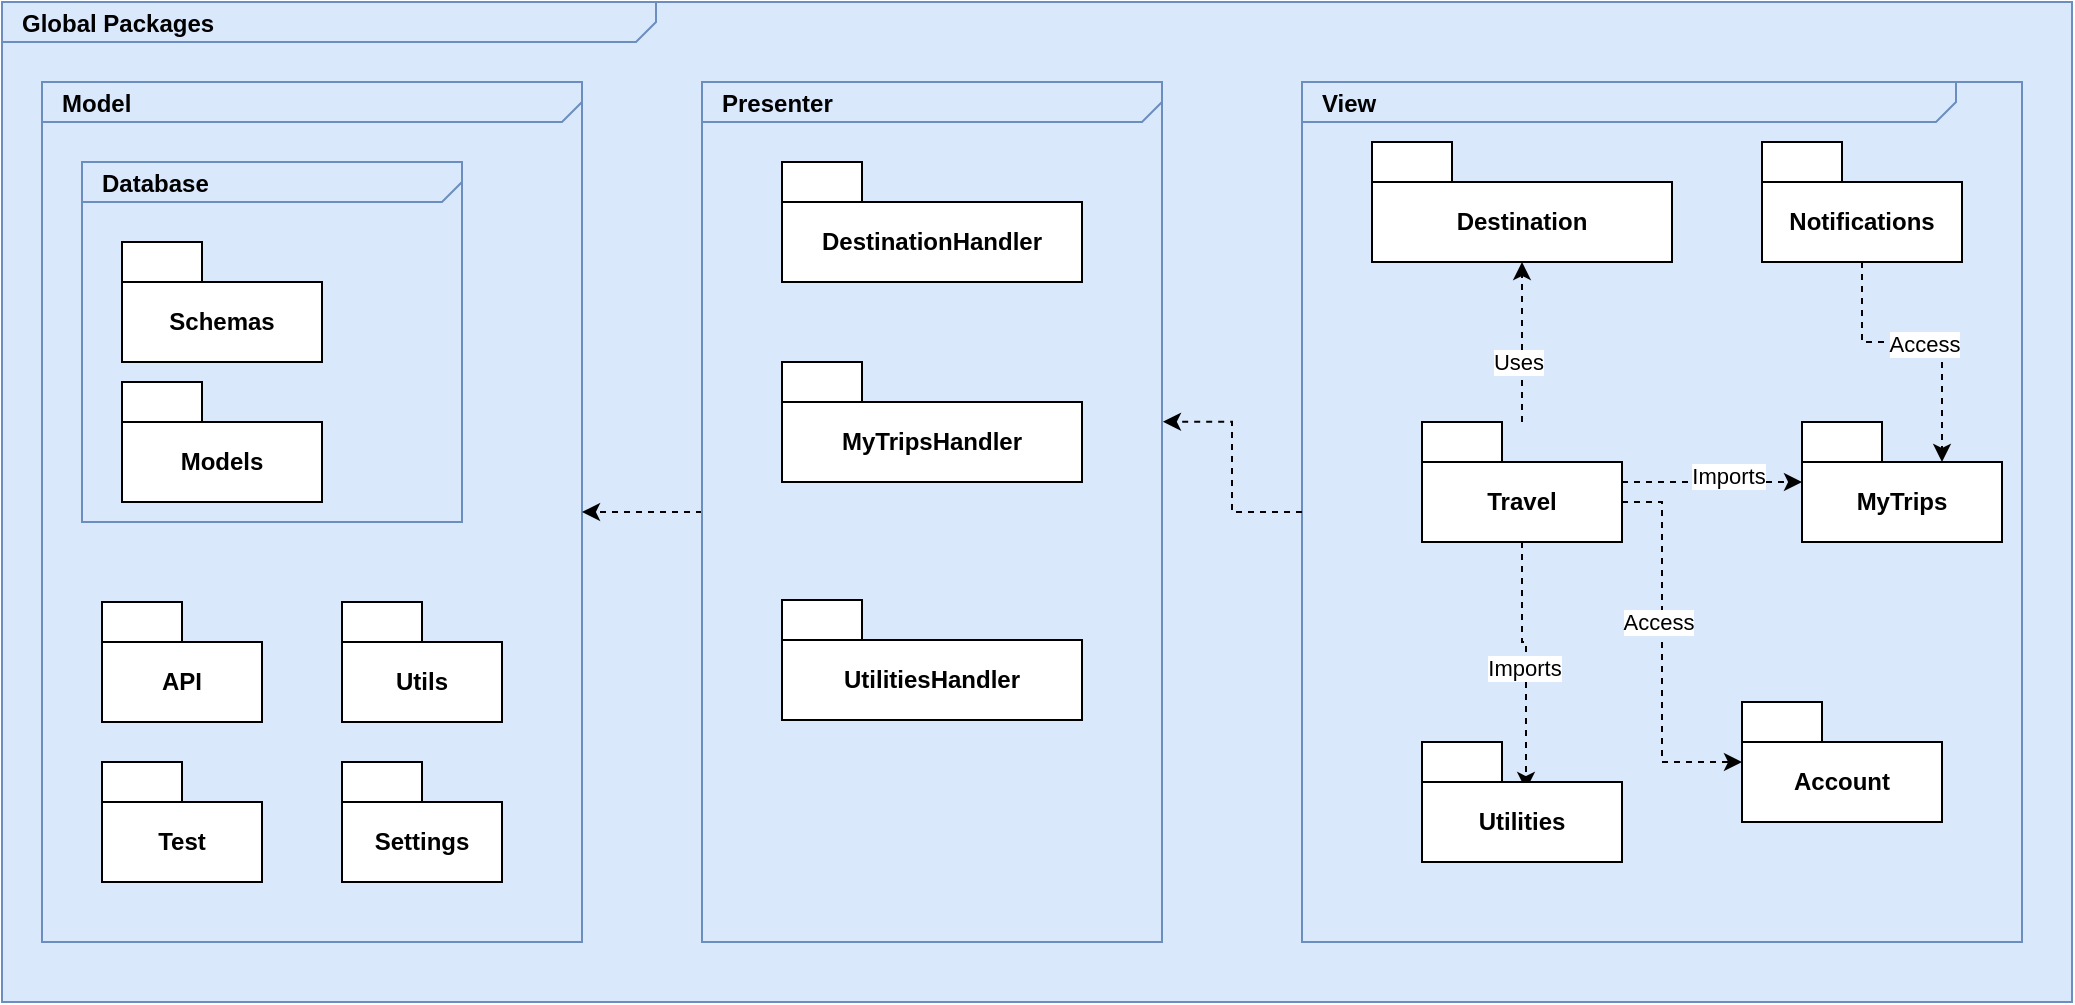 <mxfile version="26.0.14">
  <diagram name="Page-1" id="929967ad-93f9-6ef4-fab6-5d389245f69c">
    <mxGraphModel dx="1122" dy="752" grid="1" gridSize="10" guides="1" tooltips="1" connect="1" arrows="1" fold="1" page="1" pageScale="1.5" pageWidth="1169" pageHeight="826" background="none" math="0" shadow="0">
      <root>
        <mxCell id="0" style=";html=1;" />
        <mxCell id="1" style=";html=1;" parent="0" />
        <mxCell id="1672d66443f91eb5-1" value="&lt;p style=&quot;margin: 0px ; margin-top: 4px ; margin-left: 10px ; text-align: left&quot;&gt;&lt;b&gt;Global Packages&lt;/b&gt;&lt;/p&gt;" style="html=1;strokeWidth=1;shape=mxgraph.sysml.package;html=1;overflow=fill;whiteSpace=wrap;fillColor=#dae8fc;fontSize=12;align=center;labelX=327.64;strokeColor=#6c8ebf;" parent="1" vertex="1">
          <mxGeometry x="50" y="320" width="1035" height="500" as="geometry" />
        </mxCell>
        <mxCell id="a-KvQM7AsemI5AxW7bN--2" value="&lt;p style=&quot;margin: 0px ; margin-top: 4px ; margin-left: 10px ; text-align: left&quot;&gt;&lt;b&gt;View&lt;/b&gt;&lt;/p&gt;" style="html=1;strokeWidth=1;shape=mxgraph.sysml.package;html=1;overflow=fill;whiteSpace=wrap;fillColor=#dae8fc;fontSize=12;align=center;labelX=327.64;strokeColor=#6c8ebf;" vertex="1" parent="1">
          <mxGeometry x="700" y="360" width="360" height="430" as="geometry" />
        </mxCell>
        <mxCell id="rpGsWSdBKoxRbKyVbrdc-1" value="Destination" style="shape=folder;fontStyle=1;tabWidth=40;tabHeight=20;tabPosition=left;html=1;boundedLbl=1;whiteSpace=wrap;" parent="1" vertex="1">
          <mxGeometry x="735" y="390" width="150" height="60" as="geometry" />
        </mxCell>
        <mxCell id="BwXxmNjcSqASfWeSy7sL-2" style="edgeStyle=orthogonalEdgeStyle;shape=connector;rounded=0;orthogonalLoop=1;jettySize=auto;html=1;dashed=1;strokeColor=default;align=center;verticalAlign=middle;fontFamily=Helvetica;fontSize=11;fontColor=default;labelBackgroundColor=default;endArrow=classic;" parent="1" source="rpGsWSdBKoxRbKyVbrdc-2" target="BwXxmNjcSqASfWeSy7sL-1" edge="1">
          <mxGeometry relative="1" as="geometry" />
        </mxCell>
        <mxCell id="BwXxmNjcSqASfWeSy7sL-3" value="Imports" style="edgeLabel;html=1;align=center;verticalAlign=middle;resizable=0;points=[];fontFamily=Helvetica;fontSize=11;fontColor=default;labelBackgroundColor=default;" parent="BwXxmNjcSqASfWeSy7sL-2" vertex="1" connectable="0">
          <mxGeometry x="0.167" y="3" relative="1" as="geometry">
            <mxPoint as="offset" />
          </mxGeometry>
        </mxCell>
        <mxCell id="BwXxmNjcSqASfWeSy7sL-4" style="edgeStyle=orthogonalEdgeStyle;shape=connector;rounded=0;orthogonalLoop=1;jettySize=auto;html=1;dashed=1;strokeColor=default;align=center;verticalAlign=middle;fontFamily=Helvetica;fontSize=11;fontColor=default;labelBackgroundColor=default;endArrow=classic;" parent="1" source="rpGsWSdBKoxRbKyVbrdc-2" target="rpGsWSdBKoxRbKyVbrdc-1" edge="1">
          <mxGeometry relative="1" as="geometry" />
        </mxCell>
        <mxCell id="BwXxmNjcSqASfWeSy7sL-5" value="Uses" style="edgeLabel;html=1;align=center;verticalAlign=middle;resizable=0;points=[];fontFamily=Helvetica;fontSize=11;fontColor=default;labelBackgroundColor=default;" parent="BwXxmNjcSqASfWeSy7sL-4" vertex="1" connectable="0">
          <mxGeometry x="-0.236" y="2" relative="1" as="geometry">
            <mxPoint as="offset" />
          </mxGeometry>
        </mxCell>
        <mxCell id="BwXxmNjcSqASfWeSy7sL-7" style="edgeStyle=orthogonalEdgeStyle;shape=connector;rounded=0;orthogonalLoop=1;jettySize=auto;html=1;dashed=1;strokeColor=default;align=center;verticalAlign=middle;fontFamily=Helvetica;fontSize=11;fontColor=default;labelBackgroundColor=default;endArrow=classic;entryX=0.52;entryY=0.4;entryDx=0;entryDy=0;entryPerimeter=0;" parent="1" source="rpGsWSdBKoxRbKyVbrdc-2" target="BwXxmNjcSqASfWeSy7sL-6" edge="1">
          <mxGeometry relative="1" as="geometry" />
        </mxCell>
        <mxCell id="BwXxmNjcSqASfWeSy7sL-8" value="Imports" style="edgeLabel;html=1;align=center;verticalAlign=middle;resizable=0;points=[];fontFamily=Helvetica;fontSize=11;fontColor=default;labelBackgroundColor=default;" parent="BwXxmNjcSqASfWeSy7sL-7" vertex="1" connectable="0">
          <mxGeometry x="0.023" y="-1" relative="1" as="geometry">
            <mxPoint as="offset" />
          </mxGeometry>
        </mxCell>
        <mxCell id="rpGsWSdBKoxRbKyVbrdc-2" value="Travel" style="shape=folder;fontStyle=1;tabWidth=40;tabHeight=20;tabPosition=left;html=1;boundedLbl=1;whiteSpace=wrap;" parent="1" vertex="1">
          <mxGeometry x="760" y="530" width="100" height="60" as="geometry" />
        </mxCell>
        <mxCell id="BwXxmNjcSqASfWeSy7sL-1" value="MyTrips" style="shape=folder;fontStyle=1;tabWidth=40;tabHeight=20;tabPosition=left;html=1;boundedLbl=1;whiteSpace=wrap;" parent="1" vertex="1">
          <mxGeometry x="950" y="530" width="100" height="60" as="geometry" />
        </mxCell>
        <mxCell id="BwXxmNjcSqASfWeSy7sL-6" value="Utilities" style="shape=folder;fontStyle=1;tabWidth=40;tabHeight=20;tabPosition=left;html=1;boundedLbl=1;whiteSpace=wrap;" parent="1" vertex="1">
          <mxGeometry x="760" y="690" width="100" height="60" as="geometry" />
        </mxCell>
        <mxCell id="a-KvQM7AsemI5AxW7bN--3" value="&lt;p style=&quot;margin: 0px ; margin-top: 4px ; margin-left: 10px ; text-align: left&quot;&gt;&lt;b&gt;Model&lt;/b&gt;&lt;/p&gt;" style="html=1;strokeWidth=1;shape=mxgraph.sysml.package;html=1;overflow=fill;whiteSpace=wrap;fillColor=#dae8fc;fontSize=12;align=center;labelX=327.64;strokeColor=#6c8ebf;" vertex="1" parent="1">
          <mxGeometry x="70" y="360" width="270" height="430" as="geometry" />
        </mxCell>
        <mxCell id="a-KvQM7AsemI5AxW7bN--4" value="Schemas" style="shape=folder;fontStyle=1;tabWidth=40;tabHeight=20;tabPosition=left;html=1;boundedLbl=1;whiteSpace=wrap;" vertex="1" parent="1">
          <mxGeometry x="110" y="440" width="100" height="60" as="geometry" />
        </mxCell>
        <mxCell id="a-KvQM7AsemI5AxW7bN--5" value="Utils" style="shape=folder;fontStyle=1;tabWidth=40;tabHeight=20;tabPosition=left;html=1;boundedLbl=1;whiteSpace=wrap;" vertex="1" parent="1">
          <mxGeometry x="220" y="620" width="80" height="60" as="geometry" />
        </mxCell>
        <mxCell id="a-KvQM7AsemI5AxW7bN--6" value="API" style="shape=folder;fontStyle=1;tabWidth=40;tabHeight=20;tabPosition=left;html=1;boundedLbl=1;whiteSpace=wrap;" vertex="1" parent="1">
          <mxGeometry x="100" y="620" width="80" height="60" as="geometry" />
        </mxCell>
        <mxCell id="a-KvQM7AsemI5AxW7bN--8" value="Test" style="shape=folder;fontStyle=1;tabWidth=40;tabHeight=20;tabPosition=left;html=1;boundedLbl=1;whiteSpace=wrap;" vertex="1" parent="1">
          <mxGeometry x="100" y="700" width="80" height="60" as="geometry" />
        </mxCell>
        <mxCell id="a-KvQM7AsemI5AxW7bN--10" value="&lt;p style=&quot;margin: 0px ; margin-top: 4px ; margin-left: 10px ; text-align: left&quot;&gt;&lt;b&gt;Database&lt;/b&gt;&lt;/p&gt;" style="html=1;strokeWidth=1;shape=mxgraph.sysml.package;html=1;overflow=fill;whiteSpace=wrap;fillColor=none;fontSize=12;align=center;labelX=327.64;strokeColor=#6c8ebf;" vertex="1" parent="1">
          <mxGeometry x="90" y="400" width="190" height="180" as="geometry" />
        </mxCell>
        <mxCell id="a-KvQM7AsemI5AxW7bN--11" value="Settings" style="shape=folder;fontStyle=1;tabWidth=40;tabHeight=20;tabPosition=left;html=1;boundedLbl=1;whiteSpace=wrap;" vertex="1" parent="1">
          <mxGeometry x="220" y="700" width="80" height="60" as="geometry" />
        </mxCell>
        <mxCell id="a-KvQM7AsemI5AxW7bN--12" value="Models" style="shape=folder;fontStyle=1;tabWidth=40;tabHeight=20;tabPosition=left;html=1;boundedLbl=1;whiteSpace=wrap;" vertex="1" parent="1">
          <mxGeometry x="110" y="510" width="100" height="60" as="geometry" />
        </mxCell>
        <mxCell id="a-KvQM7AsemI5AxW7bN--20" style="edgeStyle=orthogonalEdgeStyle;shape=connector;rounded=0;orthogonalLoop=1;jettySize=auto;html=1;dashed=1;strokeColor=default;align=center;verticalAlign=middle;fontFamily=Helvetica;fontSize=11;fontColor=default;labelBackgroundColor=default;endArrow=classic;" edge="1" parent="1" source="a-KvQM7AsemI5AxW7bN--13" target="a-KvQM7AsemI5AxW7bN--3">
          <mxGeometry relative="1" as="geometry" />
        </mxCell>
        <mxCell id="a-KvQM7AsemI5AxW7bN--13" value="&lt;p style=&quot;margin: 0px ; margin-top: 4px ; margin-left: 10px ; text-align: left&quot;&gt;&lt;b&gt;Presenter&lt;/b&gt;&lt;/p&gt;" style="html=1;strokeWidth=1;shape=mxgraph.sysml.package;html=1;overflow=fill;whiteSpace=wrap;fillColor=none;fontSize=12;align=center;labelX=327.64;strokeColor=#6c8ebf;" vertex="1" parent="1">
          <mxGeometry x="400" y="360" width="230" height="430" as="geometry" />
        </mxCell>
        <mxCell id="a-KvQM7AsemI5AxW7bN--15" value="DestinationHandler" style="shape=folder;fontStyle=1;tabWidth=40;tabHeight=20;tabPosition=left;html=1;boundedLbl=1;whiteSpace=wrap;" vertex="1" parent="1">
          <mxGeometry x="440" y="400" width="150" height="60" as="geometry" />
        </mxCell>
        <mxCell id="a-KvQM7AsemI5AxW7bN--17" value="MyTripsHandl&lt;span style=&quot;color: rgba(0, 0, 0, 0); font-family: monospace; font-size: 0px; font-weight: 400; text-align: start; text-wrap-mode: nowrap;&quot;&gt;%3CmxGraphModel%3E%3Croot%3E%3CmxCell%20id%3D%220%22%2F%3E%3CmxCell%20id%3D%221%22%20parent%3D%220%22%2F%3E%3CmxCell%20id%3D%222%22%20value%3D%22DestinationHandler%22%20style%3D%22shape%3Dfolder%3BfontStyle%3D1%3BtabWidth%3D40%3BtabHeight%3D20%3BtabPosition%3Dleft%3Bhtml%3D1%3BboundedLbl%3D1%3BwhiteSpace%3Dwrap%3B%22%20vertex%3D%221%22%20parent%3D%221%22%3E%3CmxGeometry%20x%3D%22440%22%20y%3D%22400%22%20width%3D%22150%22%20height%3D%2260%22%20as%3D%22geometry%22%2F%3E%3C%2FmxCell%3E%3C%2Froot%3E%3C%2FmxGraphModel%3E&lt;/span&gt;er" style="shape=folder;fontStyle=1;tabWidth=40;tabHeight=20;tabPosition=left;html=1;boundedLbl=1;whiteSpace=wrap;" vertex="1" parent="1">
          <mxGeometry x="440" y="500" width="150" height="60" as="geometry" />
        </mxCell>
        <mxCell id="a-KvQM7AsemI5AxW7bN--18" value="UtilitiesHandler" style="shape=folder;fontStyle=1;tabWidth=40;tabHeight=20;tabPosition=left;html=1;boundedLbl=1;whiteSpace=wrap;" vertex="1" parent="1">
          <mxGeometry x="440" y="619" width="150" height="60" as="geometry" />
        </mxCell>
        <mxCell id="a-KvQM7AsemI5AxW7bN--19" style="edgeStyle=orthogonalEdgeStyle;shape=connector;rounded=0;orthogonalLoop=1;jettySize=auto;html=1;exitX=0;exitY=0.5;exitDx=0;exitDy=0;exitPerimeter=0;entryX=1.002;entryY=0.395;entryDx=0;entryDy=0;entryPerimeter=0;dashed=1;strokeColor=default;align=center;verticalAlign=middle;fontFamily=Helvetica;fontSize=11;fontColor=default;labelBackgroundColor=default;endArrow=classic;" edge="1" parent="1" source="a-KvQM7AsemI5AxW7bN--2" target="a-KvQM7AsemI5AxW7bN--13">
          <mxGeometry relative="1" as="geometry" />
        </mxCell>
        <mxCell id="a-KvQM7AsemI5AxW7bN--21" value="Account" style="shape=folder;fontStyle=1;tabWidth=40;tabHeight=20;tabPosition=left;html=1;boundedLbl=1;whiteSpace=wrap;" vertex="1" parent="1">
          <mxGeometry x="920" y="670" width="100" height="60" as="geometry" />
        </mxCell>
        <mxCell id="a-KvQM7AsemI5AxW7bN--22" value="Notifications" style="shape=folder;fontStyle=1;tabWidth=40;tabHeight=20;tabPosition=left;html=1;boundedLbl=1;whiteSpace=wrap;" vertex="1" parent="1">
          <mxGeometry x="930" y="390" width="100" height="60" as="geometry" />
        </mxCell>
        <mxCell id="a-KvQM7AsemI5AxW7bN--23" style="edgeStyle=orthogonalEdgeStyle;shape=connector;rounded=0;orthogonalLoop=1;jettySize=auto;html=1;entryX=0;entryY=0;entryDx=0;entryDy=30;entryPerimeter=0;dashed=1;strokeColor=default;align=center;verticalAlign=middle;fontFamily=Helvetica;fontSize=11;fontColor=default;labelBackgroundColor=default;endArrow=classic;" edge="1" parent="1" source="rpGsWSdBKoxRbKyVbrdc-2" target="a-KvQM7AsemI5AxW7bN--21">
          <mxGeometry relative="1" as="geometry">
            <Array as="points">
              <mxPoint x="880" y="570" />
              <mxPoint x="880" y="700" />
            </Array>
          </mxGeometry>
        </mxCell>
        <mxCell id="a-KvQM7AsemI5AxW7bN--24" value="Access" style="edgeLabel;html=1;align=center;verticalAlign=middle;resizable=0;points=[];fontFamily=Helvetica;fontSize=11;fontColor=default;labelBackgroundColor=default;" vertex="1" connectable="0" parent="a-KvQM7AsemI5AxW7bN--23">
          <mxGeometry x="-0.164" y="-2" relative="1" as="geometry">
            <mxPoint as="offset" />
          </mxGeometry>
        </mxCell>
        <mxCell id="a-KvQM7AsemI5AxW7bN--25" style="edgeStyle=orthogonalEdgeStyle;shape=connector;rounded=0;orthogonalLoop=1;jettySize=auto;html=1;entryX=0;entryY=0;entryDx=70;entryDy=20;entryPerimeter=0;dashed=1;strokeColor=default;align=center;verticalAlign=middle;fontFamily=Helvetica;fontSize=11;fontColor=default;labelBackgroundColor=default;endArrow=classic;" edge="1" parent="1" source="a-KvQM7AsemI5AxW7bN--22" target="BwXxmNjcSqASfWeSy7sL-1">
          <mxGeometry relative="1" as="geometry" />
        </mxCell>
        <mxCell id="a-KvQM7AsemI5AxW7bN--26" value="Access" style="edgeLabel;html=1;align=center;verticalAlign=middle;resizable=0;points=[];fontFamily=Helvetica;fontSize=11;fontColor=default;labelBackgroundColor=default;" vertex="1" connectable="0" parent="a-KvQM7AsemI5AxW7bN--25">
          <mxGeometry x="0.005" y="-1" relative="1" as="geometry">
            <mxPoint as="offset" />
          </mxGeometry>
        </mxCell>
      </root>
    </mxGraphModel>
  </diagram>
</mxfile>
